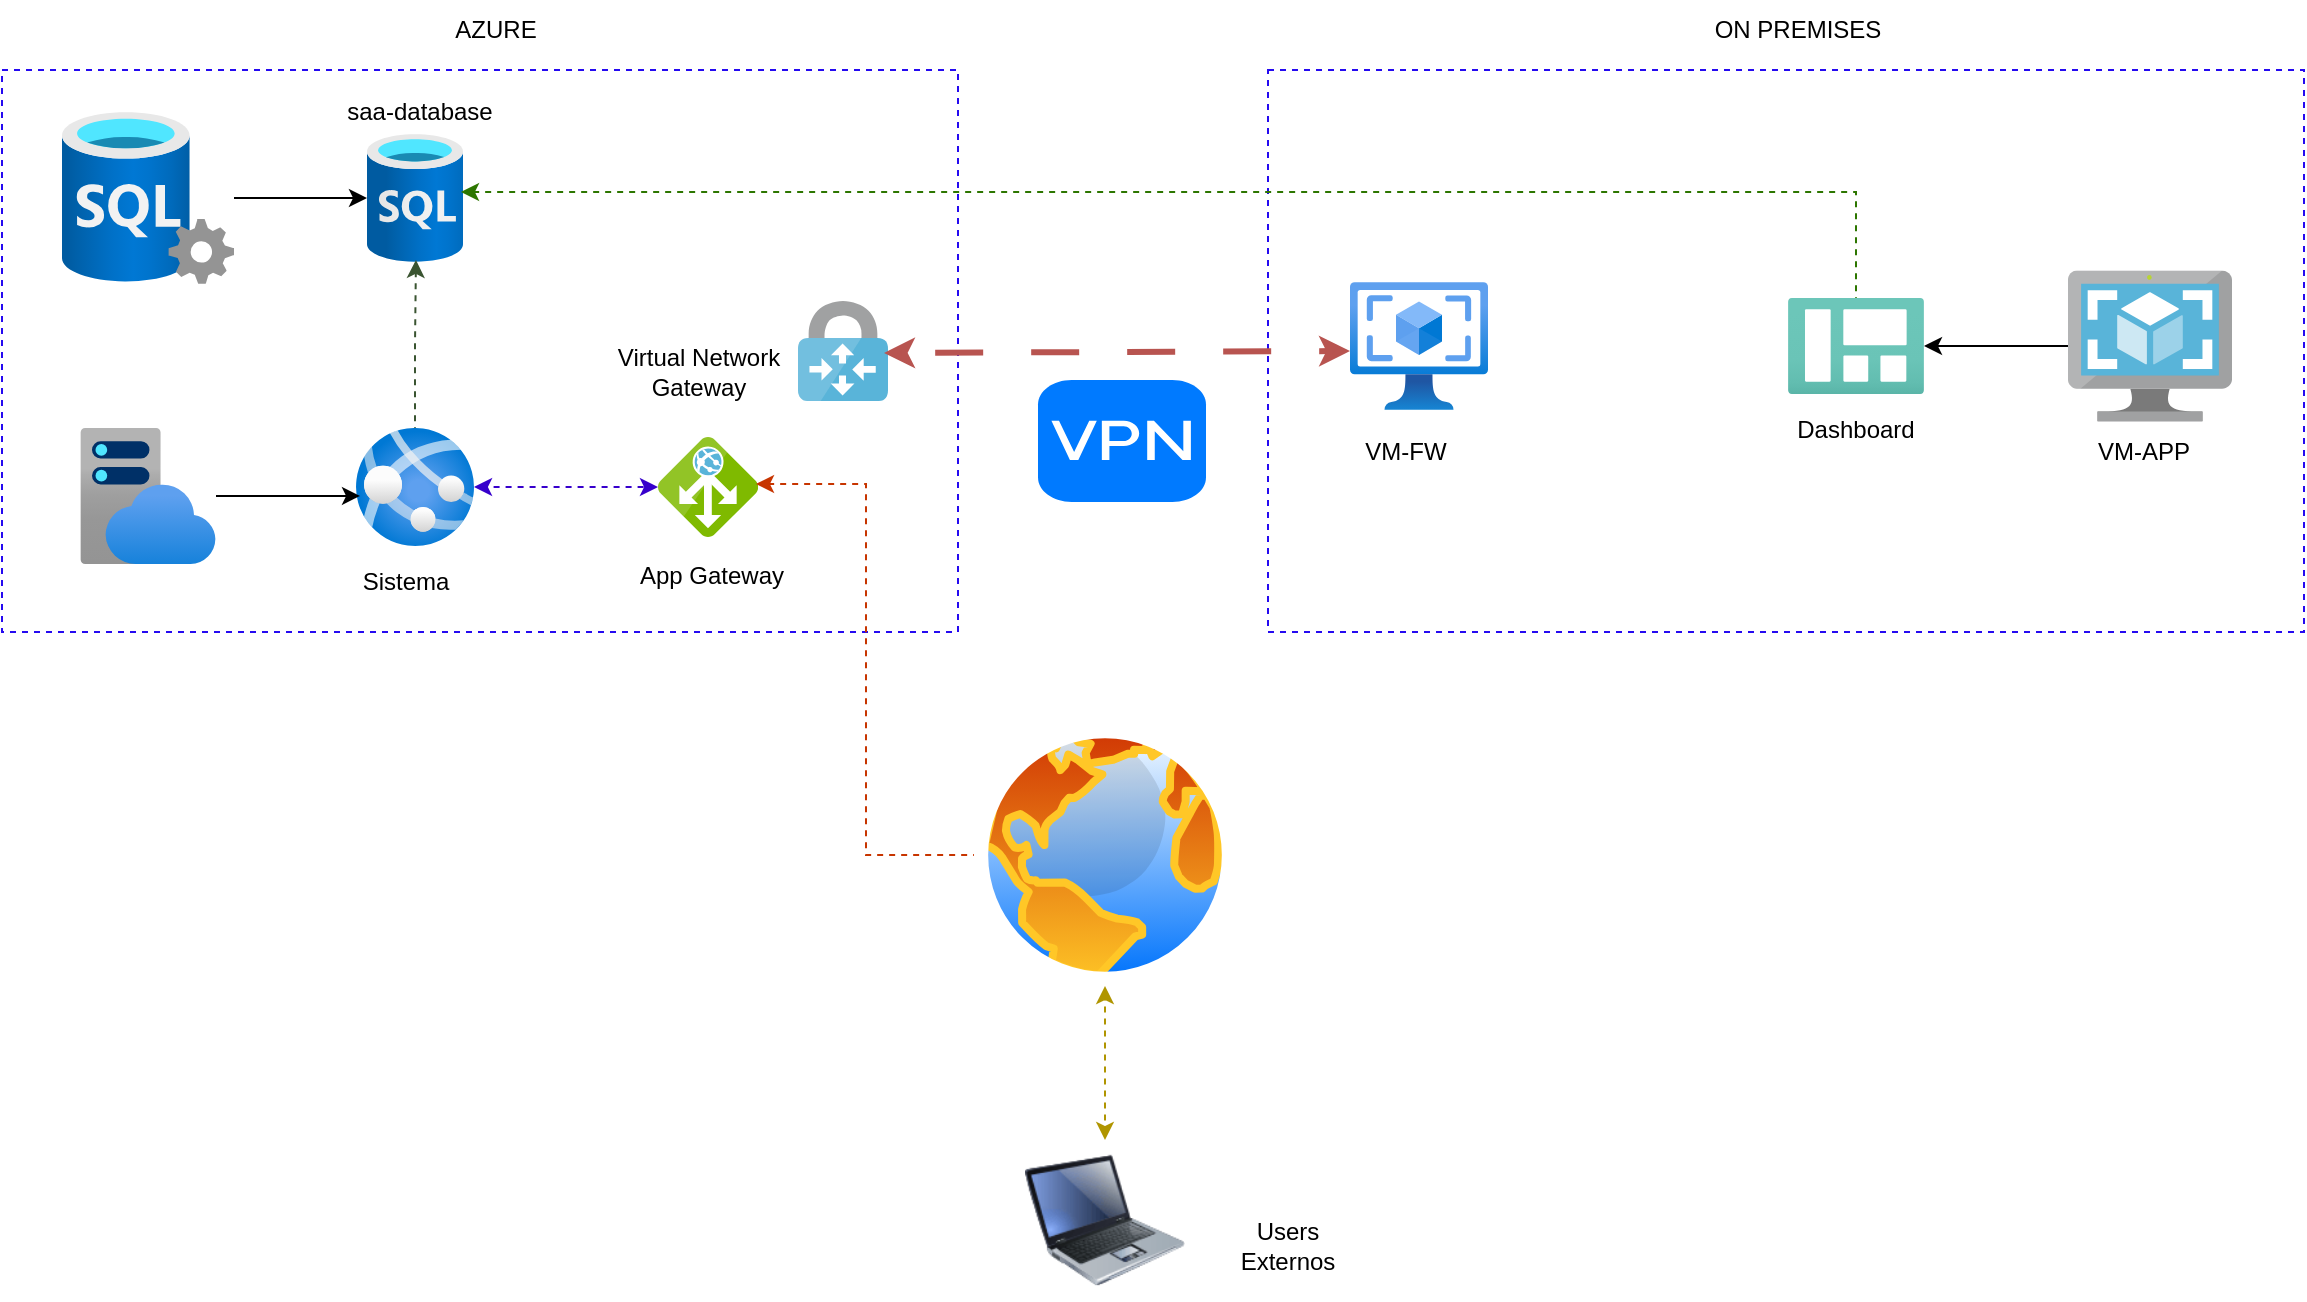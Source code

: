 <mxfile version="24.2.5" type="device">
  <diagram name="Página-1" id="1GN9vcEG_PMR4E3dHarU">
    <mxGraphModel dx="1434" dy="884" grid="0" gridSize="10" guides="1" tooltips="1" connect="1" arrows="1" fold="1" page="1" pageScale="1" pageWidth="1169" pageHeight="827" background="none" math="0" shadow="0">
      <root>
        <mxCell id="0" />
        <mxCell id="1" parent="0" />
        <mxCell id="WRb-MRRNFJ1OJcF1Neac-1" value="" style="rounded=0;whiteSpace=wrap;html=1;dashed=1;strokeColor=#250af0;" vertex="1" parent="1">
          <mxGeometry x="10" y="167" width="478" height="281" as="geometry" />
        </mxCell>
        <mxCell id="WRb-MRRNFJ1OJcF1Neac-6" value="AZURE" style="text;html=1;align=center;verticalAlign=middle;whiteSpace=wrap;rounded=0;" vertex="1" parent="1">
          <mxGeometry x="216" y="132" width="82" height="30" as="geometry" />
        </mxCell>
        <mxCell id="WRb-MRRNFJ1OJcF1Neac-14" value="" style="rounded=0;whiteSpace=wrap;html=1;dashed=1;strokeColor=#250af0;" vertex="1" parent="1">
          <mxGeometry x="643" y="167" width="518" height="281" as="geometry" />
        </mxCell>
        <mxCell id="WRb-MRRNFJ1OJcF1Neac-15" value="ON PREMISES" style="text;html=1;align=center;verticalAlign=middle;whiteSpace=wrap;rounded=0;" vertex="1" parent="1">
          <mxGeometry x="861" y="132" width="94" height="30" as="geometry" />
        </mxCell>
        <mxCell id="WRb-MRRNFJ1OJcF1Neac-16" value="" style="image;aspect=fixed;html=1;points=[];align=center;fontSize=12;image=img/lib/azure2/databases/SQL_Database.svg;" vertex="1" parent="1">
          <mxGeometry x="192.5" y="199" width="48" height="64" as="geometry" />
        </mxCell>
        <mxCell id="WRb-MRRNFJ1OJcF1Neac-36" style="edgeStyle=orthogonalEdgeStyle;rounded=0;orthogonalLoop=1;jettySize=auto;html=1;" edge="1" parent="1" source="WRb-MRRNFJ1OJcF1Neac-17" target="WRb-MRRNFJ1OJcF1Neac-16">
          <mxGeometry relative="1" as="geometry" />
        </mxCell>
        <mxCell id="WRb-MRRNFJ1OJcF1Neac-17" value="" style="image;aspect=fixed;html=1;points=[];align=center;fontSize=12;image=img/lib/azure2/databases/SQL_Server.svg;" vertex="1" parent="1">
          <mxGeometry x="40" y="188" width="86" height="86" as="geometry" />
        </mxCell>
        <mxCell id="WRb-MRRNFJ1OJcF1Neac-20" value="" style="image;aspect=fixed;html=1;points=[];align=center;fontSize=12;image=img/lib/azure2/app_services/App_Service_Plans.svg;" vertex="1" parent="1">
          <mxGeometry x="49" y="346" width="68" height="68" as="geometry" />
        </mxCell>
        <mxCell id="WRb-MRRNFJ1OJcF1Neac-34" style="edgeStyle=orthogonalEdgeStyle;rounded=0;orthogonalLoop=1;jettySize=auto;html=1;startArrow=classic;startFill=1;dashed=1;fillColor=#6a00ff;strokeColor=#3700CC;flowAnimation=1;" edge="1" parent="1" source="WRb-MRRNFJ1OJcF1Neac-21" target="WRb-MRRNFJ1OJcF1Neac-22">
          <mxGeometry relative="1" as="geometry" />
        </mxCell>
        <mxCell id="WRb-MRRNFJ1OJcF1Neac-21" value="" style="image;aspect=fixed;html=1;points=[];align=center;fontSize=12;image=img/lib/azure2/app_services/App_Services.svg;" vertex="1" parent="1">
          <mxGeometry x="187" y="346" width="59" height="59" as="geometry" />
        </mxCell>
        <mxCell id="WRb-MRRNFJ1OJcF1Neac-22" value="" style="image;sketch=0;aspect=fixed;html=1;points=[];align=center;fontSize=12;image=img/lib/mscae/Application_Gateway.svg;" vertex="1" parent="1">
          <mxGeometry x="338" y="350.5" width="50" height="50" as="geometry" />
        </mxCell>
        <mxCell id="WRb-MRRNFJ1OJcF1Neac-23" value="" style="image;sketch=0;aspect=fixed;html=1;points=[];align=center;fontSize=12;image=img/lib/mscae/VPN_Gateway.svg;" vertex="1" parent="1">
          <mxGeometry x="408" y="282.5" width="45" height="50" as="geometry" />
        </mxCell>
        <mxCell id="WRb-MRRNFJ1OJcF1Neac-26" value="" style="endArrow=classic;startArrow=classic;html=1;rounded=0;exitX=0.956;exitY=0.52;exitDx=0;exitDy=0;dashed=1;dashPattern=8 8;strokeWidth=3;flowAnimation=1;fillColor=#f8cecc;strokeColor=#b85450;exitPerimeter=0;entryX=0;entryY=0.539;entryDx=0;entryDy=0;entryPerimeter=0;" edge="1" parent="1" source="WRb-MRRNFJ1OJcF1Neac-23" target="WRb-MRRNFJ1OJcF1Neac-28">
          <mxGeometry width="50" height="50" relative="1" as="geometry">
            <mxPoint x="561" y="475" as="sourcePoint" />
            <mxPoint x="611" y="425" as="targetPoint" />
          </mxGeometry>
        </mxCell>
        <mxCell id="WRb-MRRNFJ1OJcF1Neac-27" value="" style="html=1;strokeWidth=1;shadow=0;dashed=0;shape=mxgraph.ios7.misc.vpn;fillColor=#007AFF;strokeColor=none;buttonText=;strokeColor2=#222222;fontColor=#222222;fontSize=8;verticalLabelPosition=bottom;verticalAlign=top;align=center;sketch=0;" vertex="1" parent="1">
          <mxGeometry x="528" y="322" width="84" height="61" as="geometry" />
        </mxCell>
        <mxCell id="WRb-MRRNFJ1OJcF1Neac-28" value="" style="image;aspect=fixed;html=1;points=[];align=center;fontSize=12;image=img/lib/azure2/compute/VM_Images_Classic.svg;" vertex="1" parent="1">
          <mxGeometry x="684" y="273" width="69" height="64" as="geometry" />
        </mxCell>
        <mxCell id="WRb-MRRNFJ1OJcF1Neac-31" style="edgeStyle=orthogonalEdgeStyle;rounded=0;orthogonalLoop=1;jettySize=auto;html=1;" edge="1" parent="1" source="WRb-MRRNFJ1OJcF1Neac-29" target="WRb-MRRNFJ1OJcF1Neac-30">
          <mxGeometry relative="1" as="geometry" />
        </mxCell>
        <mxCell id="WRb-MRRNFJ1OJcF1Neac-29" value="" style="image;sketch=0;aspect=fixed;html=1;points=[];align=center;fontSize=12;image=img/lib/mscae/VM_Images.svg;" vertex="1" parent="1">
          <mxGeometry x="1043" y="267.28" width="82" height="75.44" as="geometry" />
        </mxCell>
        <mxCell id="WRb-MRRNFJ1OJcF1Neac-30" value="" style="image;aspect=fixed;html=1;points=[];align=center;fontSize=12;image=img/lib/azure2/general/Dashboard.svg;" vertex="1" parent="1">
          <mxGeometry x="903" y="281" width="68" height="48" as="geometry" />
        </mxCell>
        <mxCell id="WRb-MRRNFJ1OJcF1Neac-32" style="edgeStyle=orthogonalEdgeStyle;rounded=0;orthogonalLoop=1;jettySize=auto;html=1;entryX=0.979;entryY=0.453;entryDx=0;entryDy=0;entryPerimeter=0;dashed=1;flowAnimation=1;fillColor=#60a917;strokeColor=#2D7600;" edge="1" parent="1" source="WRb-MRRNFJ1OJcF1Neac-30" target="WRb-MRRNFJ1OJcF1Neac-16">
          <mxGeometry relative="1" as="geometry">
            <Array as="points">
              <mxPoint x="937" y="228" />
            </Array>
          </mxGeometry>
        </mxCell>
        <mxCell id="WRb-MRRNFJ1OJcF1Neac-33" style="edgeStyle=orthogonalEdgeStyle;rounded=0;orthogonalLoop=1;jettySize=auto;html=1;entryX=0.034;entryY=0.576;entryDx=0;entryDy=0;entryPerimeter=0;" edge="1" parent="1" source="WRb-MRRNFJ1OJcF1Neac-20" target="WRb-MRRNFJ1OJcF1Neac-21">
          <mxGeometry relative="1" as="geometry" />
        </mxCell>
        <mxCell id="WRb-MRRNFJ1OJcF1Neac-35" style="edgeStyle=orthogonalEdgeStyle;rounded=0;orthogonalLoop=1;jettySize=auto;html=1;entryX=0.51;entryY=0.984;entryDx=0;entryDy=0;entryPerimeter=0;dashed=1;fillColor=#6d8764;strokeColor=#3A5431;flowAnimation=1;" edge="1" parent="1" source="WRb-MRRNFJ1OJcF1Neac-21" target="WRb-MRRNFJ1OJcF1Neac-16">
          <mxGeometry relative="1" as="geometry" />
        </mxCell>
        <mxCell id="WRb-MRRNFJ1OJcF1Neac-37" value="" style="image;aspect=fixed;perimeter=ellipsePerimeter;html=1;align=center;shadow=0;dashed=0;spacingTop=3;image=img/lib/active_directory/internet_globe.svg;" vertex="1" parent="1">
          <mxGeometry x="496" y="494" width="131" height="131" as="geometry" />
        </mxCell>
        <mxCell id="WRb-MRRNFJ1OJcF1Neac-39" style="edgeStyle=orthogonalEdgeStyle;rounded=0;orthogonalLoop=1;jettySize=auto;html=1;entryX=0.5;entryY=1;entryDx=0;entryDy=0;dashed=1;startArrow=classic;startFill=1;fillColor=#e3c800;strokeColor=#B09500;flowAnimation=1;" edge="1" parent="1" source="WRb-MRRNFJ1OJcF1Neac-38" target="WRb-MRRNFJ1OJcF1Neac-37">
          <mxGeometry relative="1" as="geometry" />
        </mxCell>
        <mxCell id="WRb-MRRNFJ1OJcF1Neac-38" value="" style="image;html=1;image=img/lib/clip_art/computers/Laptop_128x128.png" vertex="1" parent="1">
          <mxGeometry x="521.5" y="702" width="80" height="80" as="geometry" />
        </mxCell>
        <mxCell id="WRb-MRRNFJ1OJcF1Neac-40" style="edgeStyle=orthogonalEdgeStyle;rounded=0;orthogonalLoop=1;jettySize=auto;html=1;entryX=0.98;entryY=0.47;entryDx=0;entryDy=0;entryPerimeter=0;dashed=1;fillColor=#fa6800;strokeColor=#C73500;flowAnimation=1;" edge="1" parent="1" source="WRb-MRRNFJ1OJcF1Neac-37" target="WRb-MRRNFJ1OJcF1Neac-22">
          <mxGeometry relative="1" as="geometry" />
        </mxCell>
        <mxCell id="WRb-MRRNFJ1OJcF1Neac-41" value="saa-database" style="text;html=1;align=center;verticalAlign=middle;whiteSpace=wrap;rounded=0;" vertex="1" parent="1">
          <mxGeometry x="178" y="173" width="82" height="30" as="geometry" />
        </mxCell>
        <mxCell id="WRb-MRRNFJ1OJcF1Neac-42" value="Sistema" style="text;html=1;align=center;verticalAlign=middle;whiteSpace=wrap;rounded=0;" vertex="1" parent="1">
          <mxGeometry x="171" y="408" width="82" height="30" as="geometry" />
        </mxCell>
        <mxCell id="WRb-MRRNFJ1OJcF1Neac-43" value="App Gateway" style="text;html=1;align=center;verticalAlign=middle;whiteSpace=wrap;rounded=0;" vertex="1" parent="1">
          <mxGeometry x="324" y="405" width="82" height="30" as="geometry" />
        </mxCell>
        <mxCell id="WRb-MRRNFJ1OJcF1Neac-44" value="Virtual Network Gateway" style="text;html=1;align=center;verticalAlign=middle;whiteSpace=wrap;rounded=0;" vertex="1" parent="1">
          <mxGeometry x="311" y="302.5" width="95" height="30" as="geometry" />
        </mxCell>
        <mxCell id="WRb-MRRNFJ1OJcF1Neac-45" value="VM-FW" style="text;html=1;align=center;verticalAlign=middle;whiteSpace=wrap;rounded=0;" vertex="1" parent="1">
          <mxGeometry x="671" y="342.72" width="82" height="30" as="geometry" />
        </mxCell>
        <mxCell id="WRb-MRRNFJ1OJcF1Neac-46" value="Dashboard" style="text;html=1;align=center;verticalAlign=middle;whiteSpace=wrap;rounded=0;" vertex="1" parent="1">
          <mxGeometry x="896" y="332.5" width="82" height="28.28" as="geometry" />
        </mxCell>
        <mxCell id="WRb-MRRNFJ1OJcF1Neac-47" value="VM-APP" style="text;html=1;align=center;verticalAlign=middle;whiteSpace=wrap;rounded=0;" vertex="1" parent="1">
          <mxGeometry x="1040" y="343.58" width="82" height="28.28" as="geometry" />
        </mxCell>
        <mxCell id="WRb-MRRNFJ1OJcF1Neac-48" value="Users Externos" style="text;html=1;align=center;verticalAlign=middle;whiteSpace=wrap;rounded=0;" vertex="1" parent="1">
          <mxGeometry x="612" y="740" width="82" height="30" as="geometry" />
        </mxCell>
      </root>
    </mxGraphModel>
  </diagram>
</mxfile>
